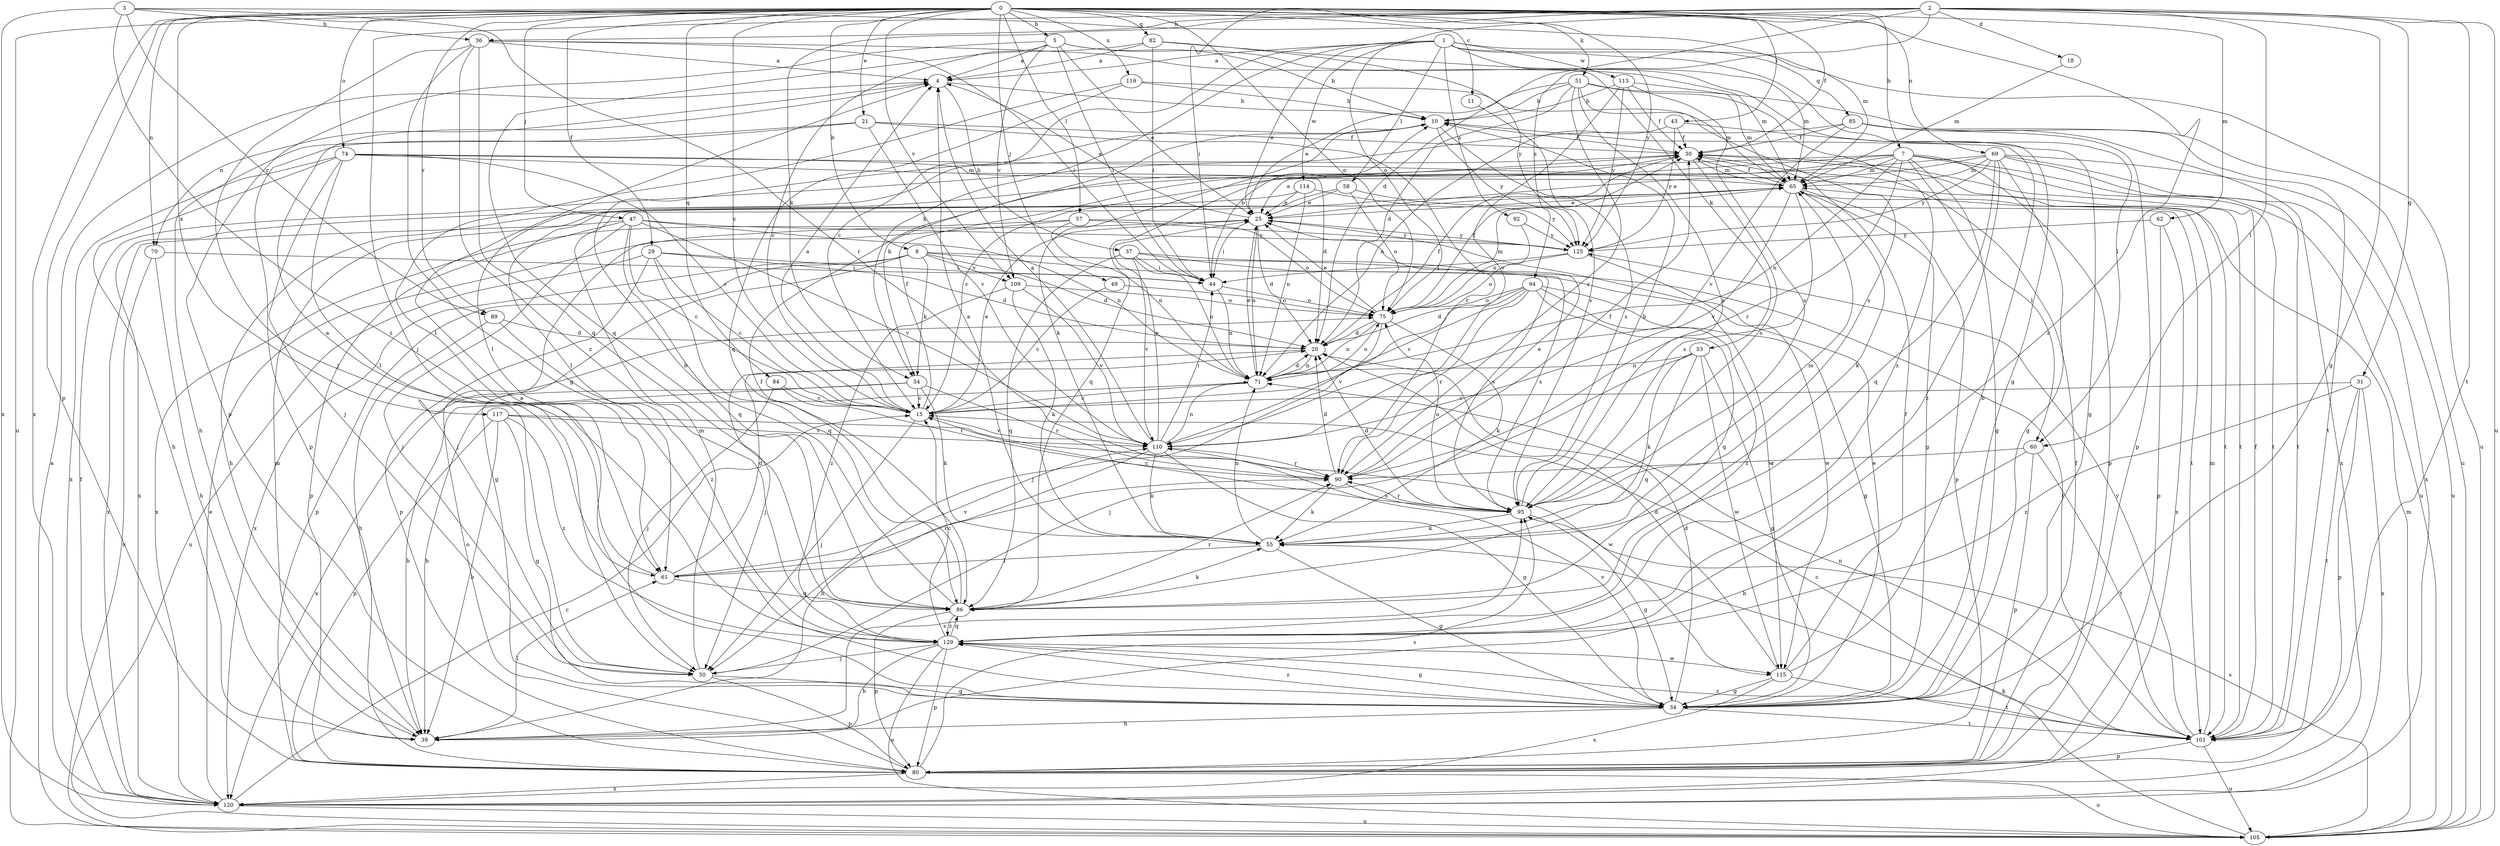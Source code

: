 strict digraph  {
0;
1;
2;
3;
4;
5;
7;
8;
10;
11;
15;
18;
20;
21;
25;
29;
30;
31;
34;
36;
37;
39;
43;
44;
47;
49;
50;
51;
53;
54;
55;
57;
58;
60;
61;
62;
65;
69;
70;
71;
74;
75;
80;
82;
84;
85;
86;
89;
90;
92;
94;
95;
101;
105;
109;
110;
113;
114;
115;
117;
119;
120;
125;
129;
0 -> 5  [label=b];
0 -> 7  [label=b];
0 -> 8  [label=b];
0 -> 11  [label=c];
0 -> 15  [label=c];
0 -> 21  [label=e];
0 -> 29  [label=f];
0 -> 30  [label=f];
0 -> 43  [label=i];
0 -> 47  [label=j];
0 -> 49  [label=j];
0 -> 51  [label=k];
0 -> 57  [label=l];
0 -> 62  [label=m];
0 -> 69  [label=n];
0 -> 70  [label=n];
0 -> 74  [label=o];
0 -> 75  [label=o];
0 -> 80  [label=p];
0 -> 82  [label=q];
0 -> 84  [label=q];
0 -> 89  [label=r];
0 -> 105  [label=u];
0 -> 109  [label=v];
0 -> 117  [label=x];
0 -> 119  [label=x];
0 -> 120  [label=x];
0 -> 125  [label=y];
0 -> 129  [label=z];
1 -> 4  [label=a];
1 -> 15  [label=c];
1 -> 25  [label=e];
1 -> 53  [label=k];
1 -> 54  [label=k];
1 -> 58  [label=l];
1 -> 60  [label=l];
1 -> 85  [label=q];
1 -> 92  [label=s];
1 -> 105  [label=u];
1 -> 113  [label=w];
1 -> 114  [label=w];
2 -> 18  [label=d];
2 -> 20  [label=d];
2 -> 31  [label=g];
2 -> 34  [label=g];
2 -> 36  [label=h];
2 -> 44  [label=i];
2 -> 50  [label=j];
2 -> 54  [label=k];
2 -> 60  [label=l];
2 -> 75  [label=o];
2 -> 94  [label=s];
2 -> 101  [label=t];
2 -> 105  [label=u];
3 -> 36  [label=h];
3 -> 65  [label=m];
3 -> 89  [label=r];
3 -> 90  [label=r];
3 -> 120  [label=x];
3 -> 129  [label=z];
4 -> 10  [label=b];
4 -> 37  [label=h];
4 -> 70  [label=n];
5 -> 4  [label=a];
5 -> 10  [label=b];
5 -> 15  [label=c];
5 -> 25  [label=e];
5 -> 34  [label=g];
5 -> 44  [label=i];
5 -> 80  [label=p];
5 -> 109  [label=v];
7 -> 25  [label=e];
7 -> 34  [label=g];
7 -> 60  [label=l];
7 -> 61  [label=l];
7 -> 65  [label=m];
7 -> 71  [label=n];
7 -> 80  [label=p];
7 -> 86  [label=q];
7 -> 90  [label=r];
7 -> 101  [label=t];
7 -> 105  [label=u];
8 -> 20  [label=d];
8 -> 34  [label=g];
8 -> 54  [label=k];
8 -> 80  [label=p];
8 -> 95  [label=s];
8 -> 109  [label=v];
8 -> 115  [label=w];
8 -> 120  [label=x];
10 -> 30  [label=f];
10 -> 54  [label=k];
10 -> 55  [label=k];
10 -> 95  [label=s];
10 -> 125  [label=y];
11 -> 95  [label=s];
15 -> 4  [label=a];
15 -> 25  [label=e];
15 -> 30  [label=f];
15 -> 50  [label=j];
15 -> 110  [label=v];
18 -> 65  [label=m];
20 -> 30  [label=f];
20 -> 50  [label=j];
20 -> 71  [label=n];
21 -> 30  [label=f];
21 -> 39  [label=h];
21 -> 80  [label=p];
21 -> 90  [label=r];
21 -> 110  [label=v];
25 -> 4  [label=a];
25 -> 20  [label=d];
25 -> 44  [label=i];
25 -> 71  [label=n];
25 -> 125  [label=y];
29 -> 15  [label=c];
29 -> 20  [label=d];
29 -> 44  [label=i];
29 -> 80  [label=p];
29 -> 86  [label=q];
29 -> 105  [label=u];
30 -> 65  [label=m];
30 -> 95  [label=s];
30 -> 101  [label=t];
31 -> 15  [label=c];
31 -> 80  [label=p];
31 -> 101  [label=t];
31 -> 120  [label=x];
31 -> 129  [label=z];
34 -> 4  [label=a];
34 -> 20  [label=d];
34 -> 25  [label=e];
34 -> 39  [label=h];
34 -> 101  [label=t];
34 -> 110  [label=v];
34 -> 129  [label=z];
36 -> 4  [label=a];
36 -> 34  [label=g];
36 -> 44  [label=i];
36 -> 50  [label=j];
36 -> 65  [label=m];
36 -> 86  [label=q];
36 -> 129  [label=z];
37 -> 44  [label=i];
37 -> 71  [label=n];
37 -> 86  [label=q];
37 -> 95  [label=s];
37 -> 101  [label=t];
37 -> 110  [label=v];
39 -> 61  [label=l];
39 -> 65  [label=m];
39 -> 95  [label=s];
43 -> 30  [label=f];
43 -> 34  [label=g];
43 -> 71  [label=n];
43 -> 125  [label=y];
44 -> 10  [label=b];
44 -> 71  [label=n];
44 -> 75  [label=o];
47 -> 15  [label=c];
47 -> 50  [label=j];
47 -> 71  [label=n];
47 -> 80  [label=p];
47 -> 86  [label=q];
47 -> 110  [label=v];
47 -> 120  [label=x];
47 -> 125  [label=y];
49 -> 15  [label=c];
49 -> 75  [label=o];
50 -> 34  [label=g];
50 -> 65  [label=m];
50 -> 80  [label=p];
51 -> 10  [label=b];
51 -> 20  [label=d];
51 -> 25  [label=e];
51 -> 65  [label=m];
51 -> 90  [label=r];
51 -> 95  [label=s];
51 -> 105  [label=u];
51 -> 129  [label=z];
53 -> 34  [label=g];
53 -> 50  [label=j];
53 -> 55  [label=k];
53 -> 71  [label=n];
53 -> 86  [label=q];
53 -> 115  [label=w];
54 -> 15  [label=c];
54 -> 39  [label=h];
54 -> 55  [label=k];
54 -> 90  [label=r];
54 -> 120  [label=x];
55 -> 4  [label=a];
55 -> 34  [label=g];
55 -> 61  [label=l];
55 -> 65  [label=m];
55 -> 71  [label=n];
57 -> 50  [label=j];
57 -> 71  [label=n];
57 -> 75  [label=o];
57 -> 120  [label=x];
57 -> 125  [label=y];
58 -> 25  [label=e];
58 -> 75  [label=o];
58 -> 101  [label=t];
58 -> 120  [label=x];
60 -> 39  [label=h];
60 -> 80  [label=p];
60 -> 90  [label=r];
60 -> 101  [label=t];
61 -> 4  [label=a];
61 -> 20  [label=d];
61 -> 86  [label=q];
61 -> 90  [label=r];
61 -> 110  [label=v];
62 -> 80  [label=p];
62 -> 120  [label=x];
62 -> 125  [label=y];
65 -> 25  [label=e];
65 -> 30  [label=f];
65 -> 34  [label=g];
65 -> 55  [label=k];
65 -> 80  [label=p];
65 -> 95  [label=s];
65 -> 110  [label=v];
69 -> 15  [label=c];
69 -> 25  [label=e];
69 -> 34  [label=g];
69 -> 65  [label=m];
69 -> 86  [label=q];
69 -> 101  [label=t];
69 -> 105  [label=u];
69 -> 120  [label=x];
69 -> 125  [label=y];
69 -> 129  [label=z];
70 -> 39  [label=h];
70 -> 44  [label=i];
70 -> 105  [label=u];
71 -> 15  [label=c];
71 -> 20  [label=d];
71 -> 25  [label=e];
71 -> 39  [label=h];
71 -> 75  [label=o];
74 -> 15  [label=c];
74 -> 20  [label=d];
74 -> 39  [label=h];
74 -> 50  [label=j];
74 -> 61  [label=l];
74 -> 65  [label=m];
74 -> 101  [label=t];
74 -> 120  [label=x];
75 -> 20  [label=d];
75 -> 25  [label=e];
75 -> 30  [label=f];
75 -> 55  [label=k];
75 -> 65  [label=m];
75 -> 71  [label=n];
75 -> 110  [label=v];
80 -> 30  [label=f];
80 -> 75  [label=o];
80 -> 95  [label=s];
80 -> 105  [label=u];
80 -> 120  [label=x];
82 -> 4  [label=a];
82 -> 44  [label=i];
82 -> 65  [label=m];
82 -> 86  [label=q];
82 -> 125  [label=y];
84 -> 15  [label=c];
84 -> 50  [label=j];
84 -> 90  [label=r];
85 -> 30  [label=f];
85 -> 61  [label=l];
85 -> 80  [label=p];
85 -> 101  [label=t];
85 -> 110  [label=v];
85 -> 120  [label=x];
86 -> 10  [label=b];
86 -> 30  [label=f];
86 -> 55  [label=k];
86 -> 80  [label=p];
86 -> 90  [label=r];
86 -> 129  [label=z];
89 -> 20  [label=d];
89 -> 39  [label=h];
89 -> 129  [label=z];
90 -> 20  [label=d];
90 -> 25  [label=e];
90 -> 30  [label=f];
90 -> 55  [label=k];
90 -> 95  [label=s];
92 -> 75  [label=o];
92 -> 125  [label=y];
94 -> 15  [label=c];
94 -> 20  [label=d];
94 -> 34  [label=g];
94 -> 50  [label=j];
94 -> 75  [label=o];
94 -> 86  [label=q];
94 -> 90  [label=r];
94 -> 129  [label=z];
95 -> 10  [label=b];
95 -> 15  [label=c];
95 -> 20  [label=d];
95 -> 34  [label=g];
95 -> 55  [label=k];
95 -> 75  [label=o];
95 -> 90  [label=r];
101 -> 15  [label=c];
101 -> 30  [label=f];
101 -> 65  [label=m];
101 -> 71  [label=n];
101 -> 80  [label=p];
101 -> 105  [label=u];
101 -> 125  [label=y];
101 -> 129  [label=z];
105 -> 4  [label=a];
105 -> 55  [label=k];
105 -> 65  [label=m];
105 -> 95  [label=s];
109 -> 55  [label=k];
109 -> 75  [label=o];
109 -> 110  [label=v];
109 -> 129  [label=z];
110 -> 4  [label=a];
110 -> 25  [label=e];
110 -> 34  [label=g];
110 -> 39  [label=h];
110 -> 44  [label=i];
110 -> 55  [label=k];
110 -> 71  [label=n];
110 -> 90  [label=r];
113 -> 10  [label=b];
113 -> 30  [label=f];
113 -> 65  [label=m];
113 -> 95  [label=s];
113 -> 110  [label=v];
113 -> 125  [label=y];
114 -> 25  [label=e];
114 -> 39  [label=h];
114 -> 71  [label=n];
114 -> 125  [label=y];
115 -> 10  [label=b];
115 -> 20  [label=d];
115 -> 30  [label=f];
115 -> 34  [label=g];
115 -> 101  [label=t];
115 -> 120  [label=x];
117 -> 34  [label=g];
117 -> 39  [label=h];
117 -> 80  [label=p];
117 -> 110  [label=v];
117 -> 115  [label=w];
117 -> 129  [label=z];
119 -> 10  [label=b];
119 -> 61  [label=l];
119 -> 86  [label=q];
119 -> 95  [label=s];
120 -> 15  [label=c];
120 -> 25  [label=e];
120 -> 30  [label=f];
120 -> 105  [label=u];
125 -> 44  [label=i];
125 -> 75  [label=o];
125 -> 115  [label=w];
129 -> 15  [label=c];
129 -> 34  [label=g];
129 -> 39  [label=h];
129 -> 50  [label=j];
129 -> 80  [label=p];
129 -> 86  [label=q];
129 -> 105  [label=u];
129 -> 115  [label=w];
}
